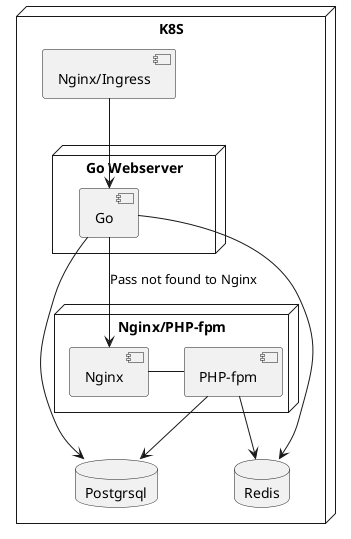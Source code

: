@startuml
'https://plantuml.com/component-diagram

node "K8S" {
    [Nginx/Ingress]

    node "Nginx/PHP-fpm" {
      [Nginx] - [PHP-fpm]
    }

    node "Go Webserver" {
      [Go]
    }


    database "Postgrsql" {
    }

    database "Redis" {
    }
}
[Nginx/Ingress] --> [Go]
[Go] -->  [Nginx] : Pass not found to Nginx
[PHP-fpm] --> Postgrsql
[PHP-fpm] --> Redis
[Go] --> Postgrsql
[Go] --> Redis
@enduml